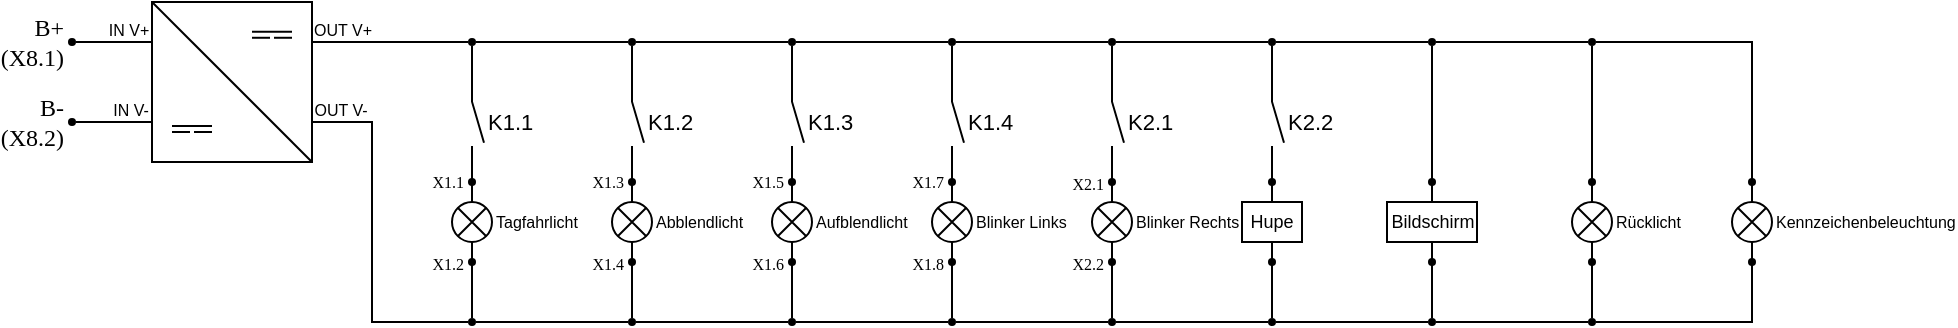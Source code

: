 <mxfile version="14.4.3" type="device" pages="2"><diagram name="12V System" id="7e0a89b8-554c-2b80-1dc8-d5c74ca68de4"><mxGraphModel dx="865" dy="506" grid="1" gridSize="10" guides="1" tooltips="1" connect="1" arrows="1" fold="1" page="1" pageScale="1" pageWidth="1100" pageHeight="850" background="#ffffff" math="0" shadow="0"><root><mxCell id="0"/><mxCell id="1" parent="0"/><mxCell id="1cb643a89b7d889d-22" value="B+ (X8.1)" style="ellipse;whiteSpace=wrap;html=1;rounded=1;shadow=0;comic=0;labelBackgroundColor=none;strokeColor=none;strokeWidth=2;fillColor=#000000;fontFamily=Verdana;fontSize=12;align=right;labelPosition=left;verticalLabelPosition=middle;verticalAlign=middle;" parent="1" vertex="1"><mxGeometry x="118" y="258" width="4" height="4" as="geometry"/></mxCell><mxCell id="RzIs3L94EBjDq3HcDtOG-11" style="edgeStyle=orthogonalEdgeStyle;rounded=0;orthogonalLoop=1;jettySize=auto;html=1;exitX=1;exitY=0.5;exitDx=0;exitDy=0;entryX=0;entryY=0.75;entryDx=0;entryDy=0;endArrow=none;endFill=0;" edge="1" parent="1" source="RzIs3L94EBjDq3HcDtOG-5" target="RzIs3L94EBjDq3HcDtOG-6"><mxGeometry relative="1" as="geometry"/></mxCell><mxCell id="RzIs3L94EBjDq3HcDtOG-5" value="B-&lt;br&gt;(X8.2)" style="ellipse;whiteSpace=wrap;html=1;rounded=1;shadow=0;comic=0;labelBackgroundColor=none;strokeColor=none;strokeWidth=2;fillColor=#000000;fontFamily=Verdana;fontSize=12;align=right;labelPosition=left;verticalLabelPosition=middle;verticalAlign=middle;" vertex="1" parent="1"><mxGeometry x="118" y="298" width="4" height="4" as="geometry"/></mxCell><mxCell id="RzIs3L94EBjDq3HcDtOG-42" style="edgeStyle=orthogonalEdgeStyle;rounded=0;orthogonalLoop=1;jettySize=auto;html=1;exitX=1;exitY=0.25;exitDx=0;exitDy=0;entryX=0;entryY=0.5;entryDx=0;entryDy=0;endArrow=none;endFill=0;" edge="1" parent="1" source="RzIs3L94EBjDq3HcDtOG-6" target="RzIs3L94EBjDq3HcDtOG-39"><mxGeometry relative="1" as="geometry"/></mxCell><mxCell id="RzIs3L94EBjDq3HcDtOG-6" value="" style="rounded=0;whiteSpace=wrap;html=1;" vertex="1" parent="1"><mxGeometry x="160" y="240" width="80" height="80" as="geometry"/></mxCell><mxCell id="RzIs3L94EBjDq3HcDtOG-44" value="" style="edgeStyle=orthogonalEdgeStyle;rounded=0;orthogonalLoop=1;jettySize=auto;html=1;endArrow=none;endFill=0;" edge="1" parent="1" source="RzIs3L94EBjDq3HcDtOG-20" target="RzIs3L94EBjDq3HcDtOG-22"><mxGeometry relative="1" as="geometry"/></mxCell><mxCell id="RzIs3L94EBjDq3HcDtOG-20" value="" style="ellipse;whiteSpace=wrap;html=1;rounded=1;shadow=0;comic=0;labelBackgroundColor=none;strokeColor=none;strokeWidth=2;fillColor=#000000;fontFamily=Verdana;fontSize=12;align=right;labelPosition=left;verticalLabelPosition=middle;verticalAlign=middle;" vertex="1" parent="1"><mxGeometry x="478" y="258" width="4" height="4" as="geometry"/></mxCell><mxCell id="RzIs3L94EBjDq3HcDtOG-50" style="edgeStyle=orthogonalEdgeStyle;rounded=0;orthogonalLoop=1;jettySize=auto;html=1;exitX=0.5;exitY=1;exitDx=0;exitDy=0;entryX=0;entryY=1;entryDx=0;entryDy=0;entryPerimeter=0;endArrow=none;endFill=0;" edge="1" parent="1" source="RzIs3L94EBjDq3HcDtOG-22" target="RzIs3L94EBjDq3HcDtOG-49"><mxGeometry relative="1" as="geometry"/></mxCell><mxCell id="RzIs3L94EBjDq3HcDtOG-52" value="" style="edgeStyle=orthogonalEdgeStyle;rounded=0;orthogonalLoop=1;jettySize=auto;html=1;endArrow=none;endFill=0;" edge="1" parent="1" source="RzIs3L94EBjDq3HcDtOG-22" target="RzIs3L94EBjDq3HcDtOG-25"><mxGeometry relative="1" as="geometry"/></mxCell><mxCell id="RzIs3L94EBjDq3HcDtOG-22" value="" style="ellipse;whiteSpace=wrap;html=1;rounded=1;shadow=0;comic=0;labelBackgroundColor=none;strokeColor=none;strokeWidth=2;fillColor=#000000;fontFamily=Verdana;fontSize=12;align=right;labelPosition=left;verticalLabelPosition=middle;verticalAlign=middle;" vertex="1" parent="1"><mxGeometry x="558" y="258" width="4" height="4" as="geometry"/></mxCell><mxCell id="RzIs3L94EBjDq3HcDtOG-27" style="edgeStyle=orthogonalEdgeStyle;rounded=0;orthogonalLoop=1;jettySize=auto;html=1;exitX=1;exitY=0.5;exitDx=0;exitDy=0;entryX=0;entryY=0.5;entryDx=0;entryDy=0;endArrow=none;endFill=0;" edge="1" parent="1" source="RzIs3L94EBjDq3HcDtOG-24" target="RzIs3L94EBjDq3HcDtOG-20"><mxGeometry relative="1" as="geometry"><mxPoint x="439.064" y="260.224" as="targetPoint"/></mxGeometry></mxCell><mxCell id="RzIs3L94EBjDq3HcDtOG-36" style="edgeStyle=orthogonalEdgeStyle;rounded=0;orthogonalLoop=1;jettySize=auto;html=1;exitX=0.5;exitY=1;exitDx=0;exitDy=0;entryX=0;entryY=1;entryDx=0;entryDy=0;entryPerimeter=0;endArrow=none;endFill=0;" edge="1" parent="1" source="RzIs3L94EBjDq3HcDtOG-24" target="RzIs3L94EBjDq3HcDtOG-35"><mxGeometry relative="1" as="geometry"/></mxCell><mxCell id="RzIs3L94EBjDq3HcDtOG-24" value="" style="ellipse;whiteSpace=wrap;html=1;rounded=1;shadow=0;comic=0;labelBackgroundColor=none;strokeColor=none;strokeWidth=2;fillColor=#000000;fontFamily=Verdana;fontSize=12;align=right;labelPosition=left;verticalLabelPosition=middle;verticalAlign=middle;" vertex="1" parent="1"><mxGeometry x="398" y="258" width="4" height="4" as="geometry"/></mxCell><mxCell id="RzIs3L94EBjDq3HcDtOG-58" style="edgeStyle=orthogonalEdgeStyle;rounded=0;orthogonalLoop=1;jettySize=auto;html=1;exitX=0.5;exitY=1;exitDx=0;exitDy=0;entryX=0;entryY=1;entryDx=0;entryDy=0;entryPerimeter=0;endArrow=none;endFill=0;" edge="1" parent="1" source="RzIs3L94EBjDq3HcDtOG-25" target="RzIs3L94EBjDq3HcDtOG-56"><mxGeometry relative="1" as="geometry"/></mxCell><mxCell id="-v0cWSgmj7GqbcIVy1tY-29" style="edgeStyle=orthogonalEdgeStyle;rounded=0;orthogonalLoop=1;jettySize=auto;html=1;exitX=1;exitY=0.5;exitDx=0;exitDy=0;entryX=0;entryY=0.5;entryDx=0;entryDy=0;endArrow=none;endFill=0;fontSize=10;" edge="1" parent="1" source="RzIs3L94EBjDq3HcDtOG-25" target="-v0cWSgmj7GqbcIVy1tY-28"><mxGeometry relative="1" as="geometry"/></mxCell><mxCell id="RzIs3L94EBjDq3HcDtOG-25" value="" style="ellipse;whiteSpace=wrap;html=1;rounded=1;shadow=0;comic=0;labelBackgroundColor=none;strokeColor=none;strokeWidth=2;fillColor=#000000;fontFamily=Verdana;fontSize=12;align=right;labelPosition=left;verticalLabelPosition=middle;verticalAlign=middle;" vertex="1" parent="1"><mxGeometry x="638" y="258" width="4" height="4" as="geometry"/></mxCell><mxCell id="RzIs3L94EBjDq3HcDtOG-29" value="Abblendlicht" style="verticalLabelPosition=middle;shadow=0;dashed=0;align=left;html=1;verticalAlign=middle;shape=mxgraph.electrical.abstract.multiplier;labelPosition=right;fontSize=8;" vertex="1" parent="1"><mxGeometry x="390" y="340" width="20" height="20" as="geometry"/></mxCell><mxCell id="RzIs3L94EBjDq3HcDtOG-47" style="edgeStyle=orthogonalEdgeStyle;rounded=0;orthogonalLoop=1;jettySize=auto;html=1;exitX=0.5;exitY=0;exitDx=0;exitDy=0;exitPerimeter=0;entryX=1;entryY=1;entryDx=0;entryDy=0;entryPerimeter=0;endArrow=none;endFill=0;" edge="1" parent="1" source="RzIs3L94EBjDq3HcDtOG-31" target="RzIs3L94EBjDq3HcDtOG-45"><mxGeometry relative="1" as="geometry"/></mxCell><mxCell id="RzIs3L94EBjDq3HcDtOG-31" value="Aufblendlicht" style="verticalLabelPosition=middle;shadow=0;dashed=0;align=left;html=1;verticalAlign=middle;shape=mxgraph.electrical.abstract.multiplier;fontSize=8;labelPosition=right;" vertex="1" parent="1"><mxGeometry x="470" y="340" width="20" height="20" as="geometry"/></mxCell><mxCell id="RzIs3L94EBjDq3HcDtOG-33" value="&lt;font style=&quot;font-size: 8px;&quot;&gt;Tagfahrlicht&lt;/font&gt;" style="verticalLabelPosition=middle;shadow=0;dashed=0;align=left;html=1;verticalAlign=middle;shape=mxgraph.electrical.abstract.multiplier;fontSize=8;labelPosition=right;" vertex="1" parent="1"><mxGeometry x="310" y="340" width="20" height="20" as="geometry"/></mxCell><mxCell id="RzIs3L94EBjDq3HcDtOG-34" value="Blinker Links" style="verticalLabelPosition=middle;shadow=0;dashed=0;align=left;html=1;verticalAlign=middle;shape=mxgraph.electrical.abstract.multiplier;labelPosition=right;fontSize=8;" vertex="1" parent="1"><mxGeometry x="550" y="340" width="20" height="20" as="geometry"/></mxCell><mxCell id="RzIs3L94EBjDq3HcDtOG-37" style="edgeStyle=orthogonalEdgeStyle;rounded=0;orthogonalLoop=1;jettySize=auto;html=1;exitX=1;exitY=1;exitDx=0;exitDy=0;exitPerimeter=0;entryX=0.5;entryY=0;entryDx=0;entryDy=0;entryPerimeter=0;endArrow=none;endFill=0;" edge="1" parent="1" source="RzIs3L94EBjDq3HcDtOG-35" target="RzIs3L94EBjDq3HcDtOG-29"><mxGeometry relative="1" as="geometry"/></mxCell><mxCell id="RzIs3L94EBjDq3HcDtOG-35" value="K1.2" style="pointerEvents=1;verticalLabelPosition=middle;shadow=0;dashed=0;align=left;html=1;verticalAlign=middle;shape=mxgraph.electrical.electro-mechanical.make_contact;rotation=0;direction=south;labelPosition=right;fontSize=11;" vertex="1" parent="1"><mxGeometry x="400" y="280" width="6" height="40" as="geometry"/></mxCell><mxCell id="RzIs3L94EBjDq3HcDtOG-40" style="edgeStyle=orthogonalEdgeStyle;rounded=0;orthogonalLoop=1;jettySize=auto;html=1;exitX=0;exitY=1;exitDx=0;exitDy=0;exitPerimeter=0;entryX=0.5;entryY=1;entryDx=0;entryDy=0;endArrow=none;endFill=0;" edge="1" parent="1" source="RzIs3L94EBjDq3HcDtOG-38" target="RzIs3L94EBjDq3HcDtOG-39"><mxGeometry relative="1" as="geometry"/></mxCell><mxCell id="RzIs3L94EBjDq3HcDtOG-43" style="edgeStyle=orthogonalEdgeStyle;rounded=0;orthogonalLoop=1;jettySize=auto;html=1;exitX=1;exitY=1;exitDx=0;exitDy=0;exitPerimeter=0;entryX=0.5;entryY=0;entryDx=0;entryDy=0;entryPerimeter=0;endArrow=none;endFill=0;" edge="1" parent="1" source="RzIs3L94EBjDq3HcDtOG-38" target="RzIs3L94EBjDq3HcDtOG-33"><mxGeometry relative="1" as="geometry"/></mxCell><mxCell id="RzIs3L94EBjDq3HcDtOG-38" value="K1.1" style="pointerEvents=1;verticalLabelPosition=middle;shadow=0;dashed=0;align=left;html=1;verticalAlign=middle;shape=mxgraph.electrical.electro-mechanical.make_contact;rotation=0;direction=south;labelPosition=right;fontSize=11;" vertex="1" parent="1"><mxGeometry x="320" y="280" width="6" height="40" as="geometry"/></mxCell><mxCell id="RzIs3L94EBjDq3HcDtOG-41" value="" style="edgeStyle=orthogonalEdgeStyle;rounded=0;orthogonalLoop=1;jettySize=auto;html=1;endArrow=none;endFill=0;" edge="1" parent="1" source="RzIs3L94EBjDq3HcDtOG-39" target="RzIs3L94EBjDq3HcDtOG-24"><mxGeometry relative="1" as="geometry"/></mxCell><mxCell id="RzIs3L94EBjDq3HcDtOG-39" value="" style="ellipse;whiteSpace=wrap;html=1;rounded=1;shadow=0;comic=0;labelBackgroundColor=none;strokeColor=none;strokeWidth=2;fillColor=#000000;fontFamily=Verdana;fontSize=12;align=right;labelPosition=left;verticalLabelPosition=middle;verticalAlign=middle;" vertex="1" parent="1"><mxGeometry x="318" y="258" width="4" height="4" as="geometry"/></mxCell><mxCell id="RzIs3L94EBjDq3HcDtOG-48" style="edgeStyle=orthogonalEdgeStyle;rounded=0;orthogonalLoop=1;jettySize=auto;html=1;exitX=0;exitY=1;exitDx=0;exitDy=0;exitPerimeter=0;entryX=0.5;entryY=1;entryDx=0;entryDy=0;endArrow=none;endFill=0;" edge="1" parent="1" source="RzIs3L94EBjDq3HcDtOG-45" target="RzIs3L94EBjDq3HcDtOG-20"><mxGeometry relative="1" as="geometry"/></mxCell><mxCell id="RzIs3L94EBjDq3HcDtOG-45" value="K1.3" style="pointerEvents=1;verticalLabelPosition=middle;shadow=0;dashed=0;align=left;html=1;verticalAlign=middle;shape=mxgraph.electrical.electro-mechanical.make_contact;rotation=0;direction=south;labelPosition=right;fontSize=11;" vertex="1" parent="1"><mxGeometry x="480" y="280" width="6" height="40" as="geometry"/></mxCell><mxCell id="RzIs3L94EBjDq3HcDtOG-51" style="edgeStyle=orthogonalEdgeStyle;rounded=0;orthogonalLoop=1;jettySize=auto;html=1;exitX=1;exitY=1;exitDx=0;exitDy=0;exitPerimeter=0;entryX=0.5;entryY=0;entryDx=0;entryDy=0;entryPerimeter=0;endArrow=none;endFill=0;" edge="1" parent="1" source="RzIs3L94EBjDq3HcDtOG-49" target="RzIs3L94EBjDq3HcDtOG-34"><mxGeometry relative="1" as="geometry"/></mxCell><mxCell id="RzIs3L94EBjDq3HcDtOG-49" value="K1.4" style="pointerEvents=1;verticalLabelPosition=middle;shadow=0;dashed=0;align=left;html=1;verticalAlign=middle;shape=mxgraph.electrical.electro-mechanical.make_contact;rotation=0;direction=south;labelPosition=right;fontSize=11;" vertex="1" parent="1"><mxGeometry x="560" y="280" width="6" height="40" as="geometry"/></mxCell><mxCell id="RzIs3L94EBjDq3HcDtOG-53" value="Blinker Rechts" style="verticalLabelPosition=middle;shadow=0;dashed=0;align=left;html=1;verticalAlign=middle;shape=mxgraph.electrical.abstract.multiplier;fontSize=8;labelPosition=right;" vertex="1" parent="1"><mxGeometry x="630" y="340" width="20" height="20" as="geometry"/></mxCell><mxCell id="-v0cWSgmj7GqbcIVy1tY-44" style="edgeStyle=orthogonalEdgeStyle;rounded=0;orthogonalLoop=1;jettySize=auto;html=1;exitX=0.5;exitY=1;exitDx=0;exitDy=0;exitPerimeter=0;entryX=0.5;entryY=0;entryDx=0;entryDy=0;endArrow=none;endFill=0;fontSize=10;" edge="1" parent="1" target="-v0cWSgmj7GqbcIVy1tY-42"><mxGeometry relative="1" as="geometry"><mxPoint x="800" y="360" as="sourcePoint"/></mxGeometry></mxCell><mxCell id="-v0cWSgmj7GqbcIVy1tY-49" style="edgeStyle=orthogonalEdgeStyle;rounded=0;orthogonalLoop=1;jettySize=auto;html=1;exitX=0.5;exitY=1;exitDx=0;exitDy=0;exitPerimeter=0;entryX=0.5;entryY=0;entryDx=0;entryDy=0;endArrow=none;endFill=0;fontSize=10;" edge="1" parent="1" target="-v0cWSgmj7GqbcIVy1tY-45"><mxGeometry relative="1" as="geometry"><mxPoint x="880" y="360" as="sourcePoint"/></mxGeometry></mxCell><mxCell id="RzIs3L94EBjDq3HcDtOG-59" style="edgeStyle=orthogonalEdgeStyle;rounded=0;orthogonalLoop=1;jettySize=auto;html=1;exitX=1;exitY=1;exitDx=0;exitDy=0;exitPerimeter=0;entryX=0.5;entryY=0;entryDx=0;entryDy=0;entryPerimeter=0;endArrow=none;endFill=0;" edge="1" parent="1" source="RzIs3L94EBjDq3HcDtOG-56" target="RzIs3L94EBjDq3HcDtOG-53"><mxGeometry relative="1" as="geometry"/></mxCell><mxCell id="RzIs3L94EBjDq3HcDtOG-56" value="K2.1" style="pointerEvents=1;verticalLabelPosition=middle;shadow=0;dashed=0;align=left;html=1;verticalAlign=middle;shape=mxgraph.electrical.electro-mechanical.make_contact;rotation=0;direction=south;labelPosition=right;fontSize=11;" vertex="1" parent="1"><mxGeometry x="640" y="280" width="6" height="40" as="geometry"/></mxCell><mxCell id="-v0cWSgmj7GqbcIVy1tY-8" style="edgeStyle=orthogonalEdgeStyle;rounded=0;orthogonalLoop=1;jettySize=auto;html=1;exitX=0.5;exitY=0;exitDx=0;exitDy=0;entryX=0.5;entryY=1;entryDx=0;entryDy=0;entryPerimeter=0;endArrow=none;endFill=0;" edge="1" parent="1" source="-v0cWSgmj7GqbcIVy1tY-2" target="RzIs3L94EBjDq3HcDtOG-33"><mxGeometry relative="1" as="geometry"/></mxCell><mxCell id="-v0cWSgmj7GqbcIVy1tY-16" style="edgeStyle=orthogonalEdgeStyle;rounded=0;orthogonalLoop=1;jettySize=auto;html=1;exitX=0;exitY=0.5;exitDx=0;exitDy=0;entryX=1;entryY=0.75;entryDx=0;entryDy=0;endArrow=none;endFill=0;" edge="1" parent="1" source="-v0cWSgmj7GqbcIVy1tY-2" target="RzIs3L94EBjDq3HcDtOG-6"><mxGeometry relative="1" as="geometry"><Array as="points"><mxPoint x="270" y="400"/><mxPoint x="270" y="300"/></Array></mxGeometry></mxCell><mxCell id="-v0cWSgmj7GqbcIVy1tY-2" value="" style="ellipse;whiteSpace=wrap;html=1;rounded=1;shadow=0;comic=0;labelBackgroundColor=none;strokeColor=none;strokeWidth=2;fillColor=#000000;fontFamily=Verdana;fontSize=12;align=right;labelPosition=left;verticalLabelPosition=middle;verticalAlign=middle;" vertex="1" parent="1"><mxGeometry x="318" y="398" width="4" height="4" as="geometry"/></mxCell><mxCell id="-v0cWSgmj7GqbcIVy1tY-9" style="edgeStyle=orthogonalEdgeStyle;rounded=0;orthogonalLoop=1;jettySize=auto;html=1;exitX=0.5;exitY=0;exitDx=0;exitDy=0;entryX=0.5;entryY=1;entryDx=0;entryDy=0;entryPerimeter=0;endArrow=none;endFill=0;" edge="1" parent="1" source="-v0cWSgmj7GqbcIVy1tY-3" target="RzIs3L94EBjDq3HcDtOG-29"><mxGeometry relative="1" as="geometry"/></mxCell><mxCell id="-v0cWSgmj7GqbcIVy1tY-13" value="" style="edgeStyle=orthogonalEdgeStyle;rounded=0;orthogonalLoop=1;jettySize=auto;html=1;endArrow=none;endFill=0;" edge="1" parent="1" source="-v0cWSgmj7GqbcIVy1tY-3" target="-v0cWSgmj7GqbcIVy1tY-2"><mxGeometry relative="1" as="geometry"/></mxCell><mxCell id="-v0cWSgmj7GqbcIVy1tY-3" value="" style="ellipse;whiteSpace=wrap;html=1;rounded=1;shadow=0;comic=0;labelBackgroundColor=none;strokeColor=none;strokeWidth=2;fillColor=#000000;fontFamily=Verdana;fontSize=12;align=right;labelPosition=left;verticalLabelPosition=middle;verticalAlign=middle;" vertex="1" parent="1"><mxGeometry x="398" y="398" width="4" height="4" as="geometry"/></mxCell><mxCell id="-v0cWSgmj7GqbcIVy1tY-10" style="edgeStyle=orthogonalEdgeStyle;rounded=0;orthogonalLoop=1;jettySize=auto;html=1;exitX=0.5;exitY=0;exitDx=0;exitDy=0;entryX=0.5;entryY=1;entryDx=0;entryDy=0;entryPerimeter=0;endArrow=none;endFill=0;" edge="1" parent="1" source="-v0cWSgmj7GqbcIVy1tY-4" target="RzIs3L94EBjDq3HcDtOG-31"><mxGeometry relative="1" as="geometry"/></mxCell><mxCell id="-v0cWSgmj7GqbcIVy1tY-14" value="" style="edgeStyle=orthogonalEdgeStyle;rounded=0;orthogonalLoop=1;jettySize=auto;html=1;endArrow=none;endFill=0;" edge="1" parent="1" source="-v0cWSgmj7GqbcIVy1tY-4" target="-v0cWSgmj7GqbcIVy1tY-3"><mxGeometry relative="1" as="geometry"/></mxCell><mxCell id="-v0cWSgmj7GqbcIVy1tY-4" value="" style="ellipse;whiteSpace=wrap;html=1;rounded=1;shadow=0;comic=0;labelBackgroundColor=none;strokeColor=none;strokeWidth=2;fillColor=#000000;fontFamily=Verdana;fontSize=12;align=right;labelPosition=left;verticalLabelPosition=middle;verticalAlign=middle;" vertex="1" parent="1"><mxGeometry x="478" y="398" width="4" height="4" as="geometry"/></mxCell><mxCell id="-v0cWSgmj7GqbcIVy1tY-11" style="edgeStyle=orthogonalEdgeStyle;rounded=0;orthogonalLoop=1;jettySize=auto;html=1;exitX=0.5;exitY=0;exitDx=0;exitDy=0;entryX=0.5;entryY=1;entryDx=0;entryDy=0;entryPerimeter=0;endArrow=none;endFill=0;" edge="1" parent="1" source="-v0cWSgmj7GqbcIVy1tY-5" target="RzIs3L94EBjDq3HcDtOG-34"><mxGeometry relative="1" as="geometry"/></mxCell><mxCell id="-v0cWSgmj7GqbcIVy1tY-15" value="" style="edgeStyle=orthogonalEdgeStyle;rounded=0;orthogonalLoop=1;jettySize=auto;html=1;endArrow=none;endFill=0;" edge="1" parent="1" source="-v0cWSgmj7GqbcIVy1tY-5" target="-v0cWSgmj7GqbcIVy1tY-4"><mxGeometry relative="1" as="geometry"/></mxCell><mxCell id="-v0cWSgmj7GqbcIVy1tY-5" value="" style="ellipse;whiteSpace=wrap;html=1;rounded=1;shadow=0;comic=0;labelBackgroundColor=none;strokeColor=none;strokeWidth=2;fillColor=#000000;fontFamily=Verdana;fontSize=12;align=right;labelPosition=left;verticalLabelPosition=middle;verticalAlign=middle;" vertex="1" parent="1"><mxGeometry x="558" y="398" width="4" height="4" as="geometry"/></mxCell><mxCell id="-v0cWSgmj7GqbcIVy1tY-12" style="edgeStyle=orthogonalEdgeStyle;rounded=0;orthogonalLoop=1;jettySize=auto;html=1;exitX=0.5;exitY=0;exitDx=0;exitDy=0;entryX=0.5;entryY=1;entryDx=0;entryDy=0;entryPerimeter=0;endArrow=none;endFill=0;" edge="1" parent="1" source="-v0cWSgmj7GqbcIVy1tY-6" target="RzIs3L94EBjDq3HcDtOG-53"><mxGeometry relative="1" as="geometry"/></mxCell><mxCell id="-v0cWSgmj7GqbcIVy1tY-17" value="" style="edgeStyle=orthogonalEdgeStyle;rounded=0;orthogonalLoop=1;jettySize=auto;html=1;endArrow=none;endFill=0;" edge="1" parent="1" source="-v0cWSgmj7GqbcIVy1tY-6" target="-v0cWSgmj7GqbcIVy1tY-5"><mxGeometry relative="1" as="geometry"/></mxCell><mxCell id="-v0cWSgmj7GqbcIVy1tY-27" style="edgeStyle=orthogonalEdgeStyle;rounded=0;orthogonalLoop=1;jettySize=auto;html=1;exitX=1;exitY=0.5;exitDx=0;exitDy=0;entryX=0;entryY=0.5;entryDx=0;entryDy=0;endArrow=none;endFill=0;" edge="1" parent="1" source="-v0cWSgmj7GqbcIVy1tY-6" target="-v0cWSgmj7GqbcIVy1tY-22"><mxGeometry relative="1" as="geometry"/></mxCell><mxCell id="-v0cWSgmj7GqbcIVy1tY-6" value="" style="ellipse;whiteSpace=wrap;html=1;rounded=1;shadow=0;comic=0;labelBackgroundColor=none;strokeColor=none;strokeWidth=2;fillColor=#000000;fontFamily=Verdana;fontSize=12;align=right;labelPosition=left;verticalLabelPosition=middle;verticalAlign=middle;" vertex="1" parent="1"><mxGeometry x="638" y="398" width="4" height="4" as="geometry"/></mxCell><mxCell id="-v0cWSgmj7GqbcIVy1tY-24" style="edgeStyle=orthogonalEdgeStyle;rounded=0;orthogonalLoop=1;jettySize=auto;html=1;exitX=1;exitY=1;exitDx=0;exitDy=0;exitPerimeter=0;entryX=0.5;entryY=0;entryDx=0;entryDy=0;endArrow=none;endFill=0;" edge="1" parent="1" source="-v0cWSgmj7GqbcIVy1tY-20" target="-v0cWSgmj7GqbcIVy1tY-23"><mxGeometry relative="1" as="geometry"/></mxCell><mxCell id="-v0cWSgmj7GqbcIVy1tY-20" value="K2.2" style="pointerEvents=1;verticalLabelPosition=middle;shadow=0;dashed=0;align=left;html=1;verticalAlign=middle;shape=mxgraph.electrical.electro-mechanical.make_contact;rotation=0;direction=south;labelPosition=right;fontSize=11;" vertex="1" parent="1"><mxGeometry x="720" y="280" width="6" height="40" as="geometry"/></mxCell><mxCell id="-v0cWSgmj7GqbcIVy1tY-43" value="" style="edgeStyle=orthogonalEdgeStyle;rounded=0;orthogonalLoop=1;jettySize=auto;html=1;endArrow=none;endFill=0;fontSize=10;" edge="1" parent="1" source="-v0cWSgmj7GqbcIVy1tY-22" target="-v0cWSgmj7GqbcIVy1tY-42"><mxGeometry relative="1" as="geometry"/></mxCell><mxCell id="-v0cWSgmj7GqbcIVy1tY-22" value="" style="ellipse;whiteSpace=wrap;html=1;rounded=1;shadow=0;comic=0;labelBackgroundColor=none;strokeColor=none;strokeWidth=2;fillColor=#000000;fontFamily=Verdana;fontSize=12;align=right;labelPosition=left;verticalLabelPosition=middle;verticalAlign=middle;" vertex="1" parent="1"><mxGeometry x="718" y="398" width="4" height="4" as="geometry"/></mxCell><mxCell id="-v0cWSgmj7GqbcIVy1tY-25" style="edgeStyle=orthogonalEdgeStyle;rounded=0;orthogonalLoop=1;jettySize=auto;html=1;exitX=0.5;exitY=1;exitDx=0;exitDy=0;entryX=0.5;entryY=0;entryDx=0;entryDy=0;endArrow=none;endFill=0;" edge="1" parent="1" source="-v0cWSgmj7GqbcIVy1tY-23" target="-v0cWSgmj7GqbcIVy1tY-22"><mxGeometry relative="1" as="geometry"/></mxCell><mxCell id="-v0cWSgmj7GqbcIVy1tY-23" value="&lt;div style=&quot;font-size: 9px;&quot;&gt;&lt;span style=&quot;font-size: 9px;&quot;&gt;Hupe&lt;/span&gt;&lt;/div&gt;" style="rounded=0;whiteSpace=wrap;html=1;align=center;verticalAlign=middle;spacing=0;fontSize=9;horizontal=1;" vertex="1" parent="1"><mxGeometry x="705" y="340" width="30" height="20" as="geometry"/></mxCell><mxCell id="-v0cWSgmj7GqbcIVy1tY-30" style="edgeStyle=orthogonalEdgeStyle;rounded=0;orthogonalLoop=1;jettySize=auto;html=1;exitX=0.5;exitY=1;exitDx=0;exitDy=0;entryX=0;entryY=1;entryDx=0;entryDy=0;entryPerimeter=0;endArrow=none;endFill=0;fontSize=10;" edge="1" parent="1" source="-v0cWSgmj7GqbcIVy1tY-28" target="-v0cWSgmj7GqbcIVy1tY-20"><mxGeometry relative="1" as="geometry"/></mxCell><mxCell id="-v0cWSgmj7GqbcIVy1tY-35" value="" style="edgeStyle=orthogonalEdgeStyle;rounded=0;orthogonalLoop=1;jettySize=auto;html=1;endArrow=none;endFill=0;fontSize=10;" edge="1" parent="1" source="-v0cWSgmj7GqbcIVy1tY-28" target="-v0cWSgmj7GqbcIVy1tY-32"><mxGeometry relative="1" as="geometry"/></mxCell><mxCell id="-v0cWSgmj7GqbcIVy1tY-28" value="" style="ellipse;whiteSpace=wrap;html=1;rounded=1;shadow=0;comic=0;labelBackgroundColor=none;strokeColor=none;strokeWidth=2;fillColor=#000000;fontFamily=Verdana;fontSize=12;align=right;labelPosition=left;verticalLabelPosition=middle;verticalAlign=middle;" vertex="1" parent="1"><mxGeometry x="718" y="258" width="4" height="4" as="geometry"/></mxCell><mxCell id="-v0cWSgmj7GqbcIVy1tY-36" value="" style="edgeStyle=orthogonalEdgeStyle;rounded=0;orthogonalLoop=1;jettySize=auto;html=1;endArrow=none;endFill=0;fontSize=10;" edge="1" parent="1" source="-v0cWSgmj7GqbcIVy1tY-32" target="-v0cWSgmj7GqbcIVy1tY-33"><mxGeometry relative="1" as="geometry"/></mxCell><mxCell id="-v0cWSgmj7GqbcIVy1tY-40" value="" style="edgeStyle=orthogonalEdgeStyle;rounded=0;orthogonalLoop=1;jettySize=auto;html=1;endArrow=none;endFill=0;fontSize=10;" edge="1" parent="1" source="-v0cWSgmj7GqbcIVy1tY-32"><mxGeometry relative="1" as="geometry"><mxPoint x="800.0" y="340" as="targetPoint"/></mxGeometry></mxCell><mxCell id="-v0cWSgmj7GqbcIVy1tY-32" value="" style="ellipse;whiteSpace=wrap;html=1;rounded=1;shadow=0;comic=0;labelBackgroundColor=none;strokeColor=none;strokeWidth=2;fillColor=#000000;fontFamily=Verdana;fontSize=12;align=right;labelPosition=left;verticalLabelPosition=middle;verticalAlign=middle;" vertex="1" parent="1"><mxGeometry x="798" y="258" width="4" height="4" as="geometry"/></mxCell><mxCell id="-v0cWSgmj7GqbcIVy1tY-39" value="" style="edgeStyle=orthogonalEdgeStyle;rounded=0;orthogonalLoop=1;jettySize=auto;html=1;endArrow=none;endFill=0;fontSize=10;" edge="1" parent="1" source="-v0cWSgmj7GqbcIVy1tY-33"><mxGeometry relative="1" as="geometry"><mxPoint x="880.0" y="340" as="targetPoint"/></mxGeometry></mxCell><mxCell id="-v0cWSgmj7GqbcIVy1tY-33" value="" style="ellipse;whiteSpace=wrap;html=1;rounded=1;shadow=0;comic=0;labelBackgroundColor=none;strokeColor=none;strokeWidth=2;fillColor=#000000;fontFamily=Verdana;fontSize=12;align=right;labelPosition=left;verticalLabelPosition=middle;verticalAlign=middle;" vertex="1" parent="1"><mxGeometry x="878" y="258" width="4" height="4" as="geometry"/></mxCell><mxCell id="-v0cWSgmj7GqbcIVy1tY-47" value="" style="edgeStyle=orthogonalEdgeStyle;rounded=0;orthogonalLoop=1;jettySize=auto;html=1;endArrow=none;endFill=0;fontSize=10;" edge="1" parent="1" source="-v0cWSgmj7GqbcIVy1tY-42" target="-v0cWSgmj7GqbcIVy1tY-45"><mxGeometry relative="1" as="geometry"/></mxCell><mxCell id="-v0cWSgmj7GqbcIVy1tY-42" value="" style="ellipse;whiteSpace=wrap;html=1;rounded=1;shadow=0;comic=0;labelBackgroundColor=none;strokeColor=none;strokeWidth=2;fillColor=#000000;fontFamily=Verdana;fontSize=12;align=right;labelPosition=left;verticalLabelPosition=middle;verticalAlign=middle;" vertex="1" parent="1"><mxGeometry x="798" y="398" width="4" height="4" as="geometry"/></mxCell><mxCell id="-v0cWSgmj7GqbcIVy1tY-45" value="" style="ellipse;whiteSpace=wrap;html=1;rounded=1;shadow=0;comic=0;labelBackgroundColor=none;strokeColor=none;strokeWidth=2;fillColor=#000000;fontFamily=Verdana;fontSize=12;align=right;labelPosition=left;verticalLabelPosition=middle;verticalAlign=middle;" vertex="1" parent="1"><mxGeometry x="878" y="398" width="4" height="4" as="geometry"/></mxCell><mxCell id="-v0cWSgmj7GqbcIVy1tY-55" style="edgeStyle=orthogonalEdgeStyle;rounded=0;orthogonalLoop=1;jettySize=auto;html=1;exitX=0.5;exitY=1;exitDx=0;exitDy=0;exitPerimeter=0;entryX=1;entryY=0.5;entryDx=0;entryDy=0;endArrow=none;endFill=0;fontSize=9;" edge="1" parent="1" source="-v0cWSgmj7GqbcIVy1tY-51" target="-v0cWSgmj7GqbcIVy1tY-45"><mxGeometry relative="1" as="geometry"/></mxCell><mxCell id="-v0cWSgmj7GqbcIVy1tY-56" style="edgeStyle=orthogonalEdgeStyle;rounded=0;orthogonalLoop=1;jettySize=auto;html=1;exitX=0.5;exitY=0;exitDx=0;exitDy=0;exitPerimeter=0;entryX=1;entryY=0.5;entryDx=0;entryDy=0;endArrow=none;endFill=0;fontSize=9;" edge="1" parent="1" source="-v0cWSgmj7GqbcIVy1tY-51" target="-v0cWSgmj7GqbcIVy1tY-33"><mxGeometry relative="1" as="geometry"/></mxCell><mxCell id="-v0cWSgmj7GqbcIVy1tY-51" value="Kennzeichenbeleuchtung&lt;br style=&quot;font-size: 8px;&quot;&gt;" style="verticalLabelPosition=middle;shadow=0;dashed=0;align=left;html=1;verticalAlign=middle;shape=mxgraph.electrical.abstract.multiplier;labelPosition=right;fontSize=8;" vertex="1" parent="1"><mxGeometry x="950" y="340" width="20" height="20" as="geometry"/></mxCell><mxCell id="-v0cWSgmj7GqbcIVy1tY-52" value="Rücklicht" style="verticalLabelPosition=middle;shadow=0;dashed=0;align=left;html=1;verticalAlign=middle;shape=mxgraph.electrical.abstract.multiplier;fontSize=8;labelPosition=right;" vertex="1" parent="1"><mxGeometry x="870" y="340" width="20" height="20" as="geometry"/></mxCell><mxCell id="-v0cWSgmj7GqbcIVy1tY-53" value="&lt;div style=&quot;font-size: 9px;&quot;&gt;&lt;span style=&quot;font-size: 9px;&quot;&gt;Bildschirm&lt;/span&gt;&lt;/div&gt;" style="rounded=0;whiteSpace=wrap;html=1;align=center;verticalAlign=middle;spacing=0;fontSize=9;horizontal=1;" vertex="1" parent="1"><mxGeometry x="777.5" y="340" width="45" height="20" as="geometry"/></mxCell><mxCell id="RzIs3L94EBjDq3HcDtOG-10" style="edgeStyle=orthogonalEdgeStyle;rounded=0;orthogonalLoop=1;jettySize=auto;html=1;exitX=1;exitY=0.5;exitDx=0;exitDy=0;entryX=0;entryY=0.25;entryDx=0;entryDy=0;endArrow=none;endFill=0;" edge="1" parent="1" source="1cb643a89b7d889d-22" target="RzIs3L94EBjDq3HcDtOG-6"><mxGeometry relative="1" as="geometry"/></mxCell><mxCell id="-v0cWSgmj7GqbcIVy1tY-58" value="IN V&lt;span style=&quot;font-size: 8px;&quot;&gt;+&lt;/span&gt;" style="edgeLabel;html=1;align=center;verticalAlign=middle;resizable=0;points=[];fontSize=8;" vertex="1" connectable="0" parent="RzIs3L94EBjDq3HcDtOG-10"><mxGeometry x="0.36" relative="1" as="geometry"><mxPoint x="0.19" y="-6" as="offset"/></mxGeometry></mxCell><mxCell id="-v0cWSgmj7GqbcIVy1tY-59" value="IN V&lt;span style=&quot;font-size: 8px;&quot;&gt;-&lt;/span&gt;" style="edgeLabel;html=1;align=center;verticalAlign=middle;resizable=0;points=[];fontSize=8;" vertex="1" connectable="0" parent="1"><mxGeometry x="140.004" y="300.0" as="geometry"><mxPoint x="9" y="-6" as="offset"/></mxGeometry></mxCell><mxCell id="-v0cWSgmj7GqbcIVy1tY-60" value="" style="endArrow=none;html=1;fontSize=8;exitX=0;exitY=0;exitDx=0;exitDy=0;entryX=1;entryY=1;entryDx=0;entryDy=0;" edge="1" parent="1" source="RzIs3L94EBjDq3HcDtOG-6" target="RzIs3L94EBjDq3HcDtOG-6"><mxGeometry width="50" height="50" relative="1" as="geometry"><mxPoint x="190" y="280" as="sourcePoint"/><mxPoint x="240" y="230" as="targetPoint"/></mxGeometry></mxCell><mxCell id="-v0cWSgmj7GqbcIVy1tY-61" value="" style="endArrow=none;html=1;fontSize=8;" edge="1" parent="1"><mxGeometry width="50" height="50" relative="1" as="geometry"><mxPoint x="170" y="302" as="sourcePoint"/><mxPoint x="190" y="302" as="targetPoint"/><Array as="points"><mxPoint x="180" y="302"/></Array></mxGeometry></mxCell><mxCell id="-v0cWSgmj7GqbcIVy1tY-63" value="" style="endArrow=none;html=1;fontSize=8;" edge="1" parent="1"><mxGeometry width="50" height="50" relative="1" as="geometry"><mxPoint x="190" y="305" as="sourcePoint"/><mxPoint x="181" y="305" as="targetPoint"/><Array as="points"><mxPoint x="190" y="305"/></Array></mxGeometry></mxCell><mxCell id="-v0cWSgmj7GqbcIVy1tY-66" value="" style="endArrow=none;html=1;fontSize=8;" edge="1" parent="1"><mxGeometry width="50" height="50" relative="1" as="geometry"><mxPoint x="179" y="305" as="sourcePoint"/><mxPoint x="170" y="305" as="targetPoint"/><Array as="points"><mxPoint x="179" y="305"/></Array></mxGeometry></mxCell><mxCell id="-v0cWSgmj7GqbcIVy1tY-67" value="" style="endArrow=none;html=1;fontSize=8;" edge="1" parent="1"><mxGeometry width="50" height="50" relative="1" as="geometry"><mxPoint x="210" y="254.89" as="sourcePoint"/><mxPoint x="230" y="254.89" as="targetPoint"/><Array as="points"><mxPoint x="220" y="254.89"/></Array></mxGeometry></mxCell><mxCell id="-v0cWSgmj7GqbcIVy1tY-68" value="" style="endArrow=none;html=1;fontSize=8;" edge="1" parent="1"><mxGeometry width="50" height="50" relative="1" as="geometry"><mxPoint x="230" y="257.89" as="sourcePoint"/><mxPoint x="221" y="257.89" as="targetPoint"/><Array as="points"><mxPoint x="230" y="257.89"/></Array></mxGeometry></mxCell><mxCell id="-v0cWSgmj7GqbcIVy1tY-69" value="" style="endArrow=none;html=1;fontSize=8;" edge="1" parent="1"><mxGeometry width="50" height="50" relative="1" as="geometry"><mxPoint x="219" y="257.89" as="sourcePoint"/><mxPoint x="210" y="257.89" as="targetPoint"/><Array as="points"><mxPoint x="219" y="257.89"/></Array></mxGeometry></mxCell><mxCell id="-v0cWSgmj7GqbcIVy1tY-70" value="OUT V&lt;span style=&quot;font-size: 8px&quot;&gt;+&lt;/span&gt;" style="edgeLabel;html=1;align=center;verticalAlign=middle;resizable=0;points=[];fontSize=8;" vertex="1" connectable="0" parent="1"><mxGeometry x="163.004" y="267.0" as="geometry"><mxPoint x="92" y="-13" as="offset"/></mxGeometry></mxCell><mxCell id="-v0cWSgmj7GqbcIVy1tY-71" value="OUT V-" style="edgeLabel;html=1;align=center;verticalAlign=middle;resizable=0;points=[];fontSize=8;" vertex="1" connectable="0" parent="1"><mxGeometry x="162.004" y="307.0" as="geometry"><mxPoint x="92" y="-13" as="offset"/></mxGeometry></mxCell><mxCell id="-v0cWSgmj7GqbcIVy1tY-72" value="X1.1" style="ellipse;whiteSpace=wrap;html=1;rounded=1;shadow=0;comic=0;labelBackgroundColor=none;strokeColor=none;strokeWidth=2;fillColor=#000000;fontFamily=Verdana;fontSize=8;align=right;labelPosition=left;verticalLabelPosition=middle;verticalAlign=middle;" vertex="1" parent="1"><mxGeometry x="318" y="328" width="4" height="4" as="geometry"/></mxCell><mxCell id="-v0cWSgmj7GqbcIVy1tY-73" value="X1.5" style="ellipse;whiteSpace=wrap;html=1;rounded=1;shadow=0;comic=0;labelBackgroundColor=none;strokeColor=none;strokeWidth=2;fillColor=#000000;fontFamily=Verdana;fontSize=8;align=right;labelPosition=left;verticalLabelPosition=middle;verticalAlign=middle;" vertex="1" parent="1"><mxGeometry x="478" y="328" width="4" height="4" as="geometry"/></mxCell><mxCell id="-v0cWSgmj7GqbcIVy1tY-74" value="X1.3" style="ellipse;whiteSpace=wrap;html=1;rounded=1;shadow=0;comic=0;labelBackgroundColor=none;strokeColor=none;strokeWidth=2;fillColor=#000000;fontFamily=Verdana;fontSize=8;align=right;labelPosition=left;verticalLabelPosition=middle;verticalAlign=middle;" vertex="1" parent="1"><mxGeometry x="398" y="328" width="4" height="4" as="geometry"/></mxCell><mxCell id="-v0cWSgmj7GqbcIVy1tY-77" value="X1.7" style="ellipse;whiteSpace=wrap;html=1;rounded=1;shadow=0;comic=0;labelBackgroundColor=none;strokeColor=none;strokeWidth=2;fillColor=#000000;fontFamily=Verdana;fontSize=8;align=right;labelPosition=left;verticalLabelPosition=middle;verticalAlign=middle;" vertex="1" parent="1"><mxGeometry x="558" y="328" width="4" height="4" as="geometry"/></mxCell><mxCell id="-v0cWSgmj7GqbcIVy1tY-78" value="&lt;span style=&quot;font-size: 8px&quot;&gt;X2.1&lt;/span&gt;" style="ellipse;whiteSpace=wrap;html=1;rounded=1;shadow=0;comic=0;labelBackgroundColor=none;strokeColor=none;strokeWidth=2;fillColor=#000000;fontFamily=Verdana;fontSize=12;align=right;labelPosition=left;verticalLabelPosition=middle;verticalAlign=middle;" vertex="1" parent="1"><mxGeometry x="638" y="328" width="4" height="4" as="geometry"/></mxCell><mxCell id="-v0cWSgmj7GqbcIVy1tY-79" value="" style="ellipse;whiteSpace=wrap;html=1;rounded=1;shadow=0;comic=0;labelBackgroundColor=none;strokeColor=none;strokeWidth=2;fillColor=#000000;fontFamily=Verdana;fontSize=12;align=right;labelPosition=left;verticalLabelPosition=middle;verticalAlign=middle;" vertex="1" parent="1"><mxGeometry x="718" y="328" width="4" height="4" as="geometry"/></mxCell><mxCell id="-v0cWSgmj7GqbcIVy1tY-80" value="&lt;span style=&quot;font-size: 8px&quot;&gt;X1.2&lt;/span&gt;" style="ellipse;whiteSpace=wrap;html=1;rounded=1;shadow=0;comic=0;labelBackgroundColor=none;strokeColor=none;strokeWidth=2;fillColor=#000000;fontFamily=Verdana;fontSize=12;align=right;labelPosition=left;verticalLabelPosition=middle;verticalAlign=middle;" vertex="1" parent="1"><mxGeometry x="318" y="368" width="4" height="4" as="geometry"/></mxCell><mxCell id="-v0cWSgmj7GqbcIVy1tY-81" value="&lt;span style=&quot;font-size: 8px&quot;&gt;X1.4&lt;br&gt;&lt;/span&gt;" style="ellipse;whiteSpace=wrap;html=1;rounded=1;shadow=0;comic=0;labelBackgroundColor=none;strokeColor=none;strokeWidth=2;fillColor=#000000;fontFamily=Verdana;fontSize=12;align=right;labelPosition=left;verticalLabelPosition=middle;verticalAlign=middle;" vertex="1" parent="1"><mxGeometry x="398" y="368" width="4" height="4" as="geometry"/></mxCell><mxCell id="-v0cWSgmj7GqbcIVy1tY-82" value="&lt;span style=&quot;font-size: 8px&quot;&gt;X1.6&lt;br&gt;&lt;/span&gt;" style="ellipse;whiteSpace=wrap;html=1;rounded=1;shadow=0;comic=0;labelBackgroundColor=none;strokeColor=none;strokeWidth=2;fillColor=#000000;fontFamily=Verdana;fontSize=12;align=right;labelPosition=left;verticalLabelPosition=middle;verticalAlign=middle;" vertex="1" parent="1"><mxGeometry x="478" y="368" width="4" height="4" as="geometry"/></mxCell><mxCell id="-v0cWSgmj7GqbcIVy1tY-83" value="&lt;span style=&quot;font-size: 8px&quot;&gt;X1.8&lt;br&gt;&lt;/span&gt;" style="ellipse;whiteSpace=wrap;html=1;rounded=1;shadow=0;comic=0;labelBackgroundColor=none;strokeColor=none;strokeWidth=2;fillColor=#000000;fontFamily=Verdana;fontSize=12;align=right;labelPosition=left;verticalLabelPosition=middle;verticalAlign=middle;" vertex="1" parent="1"><mxGeometry x="558" y="368" width="4" height="4" as="geometry"/></mxCell><mxCell id="-v0cWSgmj7GqbcIVy1tY-84" value="&lt;span style=&quot;font-size: 8px&quot;&gt;X2.2&lt;/span&gt;" style="ellipse;whiteSpace=wrap;html=1;rounded=1;shadow=0;comic=0;labelBackgroundColor=none;strokeColor=none;strokeWidth=2;fillColor=#000000;fontFamily=Verdana;fontSize=12;align=right;labelPosition=left;verticalLabelPosition=middle;verticalAlign=middle;" vertex="1" parent="1"><mxGeometry x="638" y="368" width="4" height="4" as="geometry"/></mxCell><mxCell id="-v0cWSgmj7GqbcIVy1tY-85" value="" style="ellipse;whiteSpace=wrap;html=1;rounded=1;shadow=0;comic=0;labelBackgroundColor=none;strokeColor=none;strokeWidth=2;fillColor=#000000;fontFamily=Verdana;fontSize=12;align=right;labelPosition=left;verticalLabelPosition=middle;verticalAlign=middle;" vertex="1" parent="1"><mxGeometry x="718" y="368" width="4" height="4" as="geometry"/></mxCell><mxCell id="-v0cWSgmj7GqbcIVy1tY-86" value="" style="ellipse;whiteSpace=wrap;html=1;rounded=1;shadow=0;comic=0;labelBackgroundColor=none;strokeColor=none;strokeWidth=2;fillColor=#000000;fontFamily=Verdana;fontSize=12;align=right;labelPosition=left;verticalLabelPosition=middle;verticalAlign=middle;" vertex="1" parent="1"><mxGeometry x="798" y="368" width="4" height="4" as="geometry"/></mxCell><mxCell id="-v0cWSgmj7GqbcIVy1tY-87" value="" style="ellipse;whiteSpace=wrap;html=1;rounded=1;shadow=0;comic=0;labelBackgroundColor=none;strokeColor=none;strokeWidth=2;fillColor=#000000;fontFamily=Verdana;fontSize=12;align=right;labelPosition=left;verticalLabelPosition=middle;verticalAlign=middle;" vertex="1" parent="1"><mxGeometry x="798" y="328" width="4" height="4" as="geometry"/></mxCell><mxCell id="-v0cWSgmj7GqbcIVy1tY-88" value="" style="ellipse;whiteSpace=wrap;html=1;rounded=1;shadow=0;comic=0;labelBackgroundColor=none;strokeColor=none;strokeWidth=2;fillColor=#000000;fontFamily=Verdana;fontSize=12;align=right;labelPosition=left;verticalLabelPosition=middle;verticalAlign=middle;" vertex="1" parent="1"><mxGeometry x="878" y="368" width="4" height="4" as="geometry"/></mxCell><mxCell id="-v0cWSgmj7GqbcIVy1tY-90" value="" style="ellipse;whiteSpace=wrap;html=1;rounded=1;shadow=0;comic=0;labelBackgroundColor=none;strokeColor=none;strokeWidth=2;fillColor=#000000;fontFamily=Verdana;fontSize=12;align=right;labelPosition=left;verticalLabelPosition=middle;verticalAlign=middle;" vertex="1" parent="1"><mxGeometry x="878" y="328" width="4" height="4" as="geometry"/></mxCell><mxCell id="-v0cWSgmj7GqbcIVy1tY-91" value="" style="ellipse;whiteSpace=wrap;html=1;rounded=1;shadow=0;comic=0;labelBackgroundColor=none;strokeColor=none;strokeWidth=2;fillColor=#000000;fontFamily=Verdana;fontSize=12;align=right;labelPosition=left;verticalLabelPosition=middle;verticalAlign=middle;" vertex="1" parent="1"><mxGeometry x="958" y="328" width="4" height="4" as="geometry"/></mxCell><mxCell id="-v0cWSgmj7GqbcIVy1tY-92" value="" style="ellipse;whiteSpace=wrap;html=1;rounded=1;shadow=0;comic=0;labelBackgroundColor=none;strokeColor=none;strokeWidth=2;fillColor=#000000;fontFamily=Verdana;fontSize=12;align=right;labelPosition=left;verticalLabelPosition=middle;verticalAlign=middle;" vertex="1" parent="1"><mxGeometry x="958" y="368" width="4" height="4" as="geometry"/></mxCell></root></mxGraphModel></diagram><diagram id="n0bgJThJiFbvLot5u2q8" name="5V System"><mxGraphModel dx="1422" dy="822" grid="1" gridSize="10" guides="1" tooltips="1" connect="1" arrows="1" fold="1" page="1" pageScale="1" pageWidth="1169" pageHeight="827" math="0" shadow="0"><root><mxCell id="Ve9w-3_CrWcKp-rnbmlo-0"/><mxCell id="Ve9w-3_CrWcKp-rnbmlo-1" parent="Ve9w-3_CrWcKp-rnbmlo-0"/></root></mxGraphModel></diagram></mxfile>